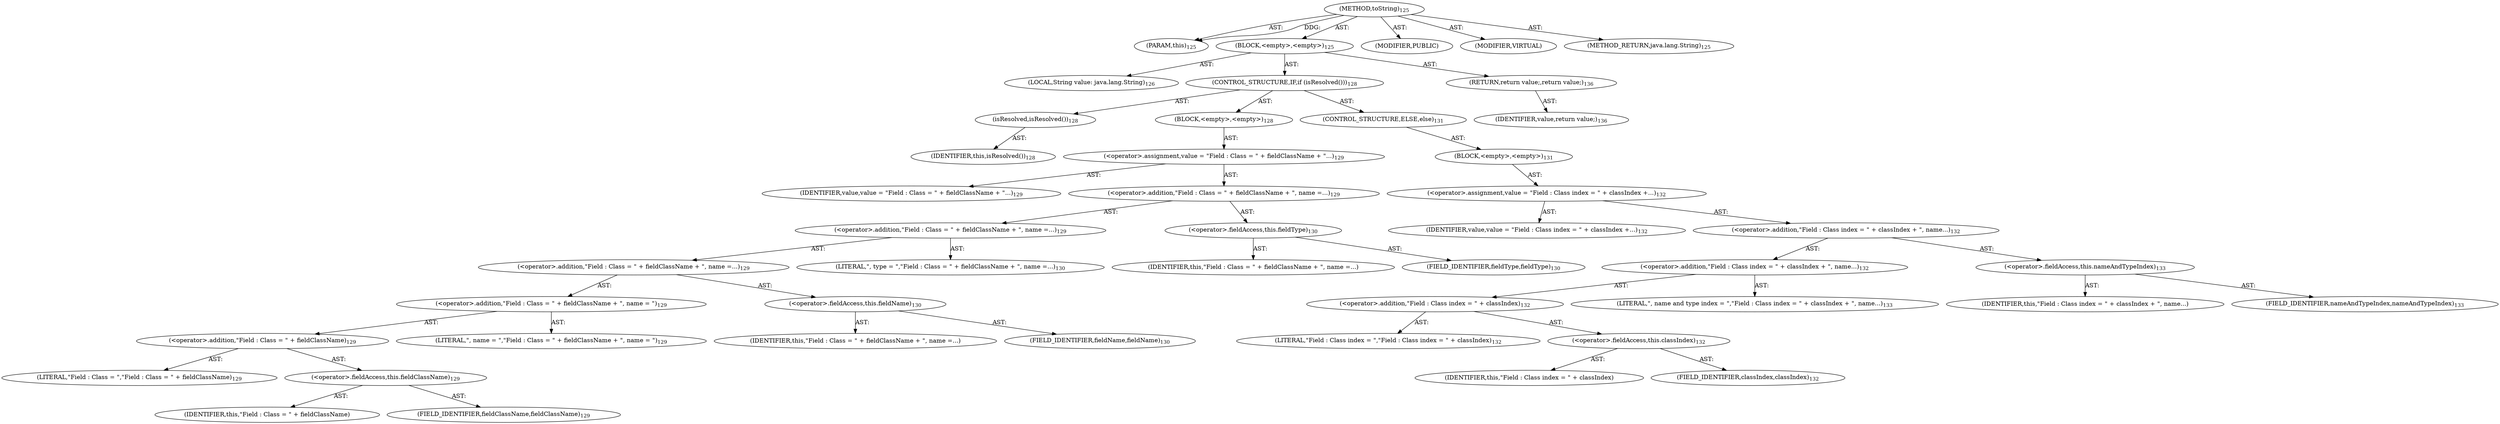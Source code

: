 digraph "toString" {  
"111669149699" [label = <(METHOD,toString)<SUB>125</SUB>> ]
"115964116992" [label = <(PARAM,this)<SUB>125</SUB>> ]
"25769803779" [label = <(BLOCK,&lt;empty&gt;,&lt;empty&gt;)<SUB>125</SUB>> ]
"94489280514" [label = <(LOCAL,String value: java.lang.String)<SUB>126</SUB>> ]
"47244640256" [label = <(CONTROL_STRUCTURE,IF,if (isResolved()))<SUB>128</SUB>> ]
"30064771099" [label = <(isResolved,isResolved())<SUB>128</SUB>> ]
"68719476736" [label = <(IDENTIFIER,this,isResolved())<SUB>128</SUB>> ]
"25769803780" [label = <(BLOCK,&lt;empty&gt;,&lt;empty&gt;)<SUB>128</SUB>> ]
"30064771100" [label = <(&lt;operator&gt;.assignment,value = &quot;Field : Class = &quot; + fieldClassName + &quot;...)<SUB>129</SUB>> ]
"68719476761" [label = <(IDENTIFIER,value,value = &quot;Field : Class = &quot; + fieldClassName + &quot;...)<SUB>129</SUB>> ]
"30064771101" [label = <(&lt;operator&gt;.addition,&quot;Field : Class = &quot; + fieldClassName + &quot;, name =...)<SUB>129</SUB>> ]
"30064771102" [label = <(&lt;operator&gt;.addition,&quot;Field : Class = &quot; + fieldClassName + &quot;, name =...)<SUB>129</SUB>> ]
"30064771103" [label = <(&lt;operator&gt;.addition,&quot;Field : Class = &quot; + fieldClassName + &quot;, name =...)<SUB>129</SUB>> ]
"30064771104" [label = <(&lt;operator&gt;.addition,&quot;Field : Class = &quot; + fieldClassName + &quot;, name = &quot;)<SUB>129</SUB>> ]
"30064771105" [label = <(&lt;operator&gt;.addition,&quot;Field : Class = &quot; + fieldClassName)<SUB>129</SUB>> ]
"90194313217" [label = <(LITERAL,&quot;Field : Class = &quot;,&quot;Field : Class = &quot; + fieldClassName)<SUB>129</SUB>> ]
"30064771106" [label = <(&lt;operator&gt;.fieldAccess,this.fieldClassName)<SUB>129</SUB>> ]
"68719476762" [label = <(IDENTIFIER,this,&quot;Field : Class = &quot; + fieldClassName)> ]
"55834574855" [label = <(FIELD_IDENTIFIER,fieldClassName,fieldClassName)<SUB>129</SUB>> ]
"90194313218" [label = <(LITERAL,&quot;, name = &quot;,&quot;Field : Class = &quot; + fieldClassName + &quot;, name = &quot;)<SUB>129</SUB>> ]
"30064771107" [label = <(&lt;operator&gt;.fieldAccess,this.fieldName)<SUB>130</SUB>> ]
"68719476763" [label = <(IDENTIFIER,this,&quot;Field : Class = &quot; + fieldClassName + &quot;, name =...)> ]
"55834574856" [label = <(FIELD_IDENTIFIER,fieldName,fieldName)<SUB>130</SUB>> ]
"90194313219" [label = <(LITERAL,&quot;, type = &quot;,&quot;Field : Class = &quot; + fieldClassName + &quot;, name =...)<SUB>130</SUB>> ]
"30064771108" [label = <(&lt;operator&gt;.fieldAccess,this.fieldType)<SUB>130</SUB>> ]
"68719476764" [label = <(IDENTIFIER,this,&quot;Field : Class = &quot; + fieldClassName + &quot;, name =...)> ]
"55834574857" [label = <(FIELD_IDENTIFIER,fieldType,fieldType)<SUB>130</SUB>> ]
"47244640257" [label = <(CONTROL_STRUCTURE,ELSE,else)<SUB>131</SUB>> ]
"25769803781" [label = <(BLOCK,&lt;empty&gt;,&lt;empty&gt;)<SUB>131</SUB>> ]
"30064771109" [label = <(&lt;operator&gt;.assignment,value = &quot;Field : Class index = &quot; + classIndex +...)<SUB>132</SUB>> ]
"68719476765" [label = <(IDENTIFIER,value,value = &quot;Field : Class index = &quot; + classIndex +...)<SUB>132</SUB>> ]
"30064771110" [label = <(&lt;operator&gt;.addition,&quot;Field : Class index = &quot; + classIndex + &quot;, name...)<SUB>132</SUB>> ]
"30064771111" [label = <(&lt;operator&gt;.addition,&quot;Field : Class index = &quot; + classIndex + &quot;, name...)<SUB>132</SUB>> ]
"30064771112" [label = <(&lt;operator&gt;.addition,&quot;Field : Class index = &quot; + classIndex)<SUB>132</SUB>> ]
"90194313220" [label = <(LITERAL,&quot;Field : Class index = &quot;,&quot;Field : Class index = &quot; + classIndex)<SUB>132</SUB>> ]
"30064771113" [label = <(&lt;operator&gt;.fieldAccess,this.classIndex)<SUB>132</SUB>> ]
"68719476766" [label = <(IDENTIFIER,this,&quot;Field : Class index = &quot; + classIndex)> ]
"55834574858" [label = <(FIELD_IDENTIFIER,classIndex,classIndex)<SUB>132</SUB>> ]
"90194313221" [label = <(LITERAL,&quot;, name and type index = &quot;,&quot;Field : Class index = &quot; + classIndex + &quot;, name...)<SUB>133</SUB>> ]
"30064771114" [label = <(&lt;operator&gt;.fieldAccess,this.nameAndTypeIndex)<SUB>133</SUB>> ]
"68719476767" [label = <(IDENTIFIER,this,&quot;Field : Class index = &quot; + classIndex + &quot;, name...)> ]
"55834574859" [label = <(FIELD_IDENTIFIER,nameAndTypeIndex,nameAndTypeIndex)<SUB>133</SUB>> ]
"146028888064" [label = <(RETURN,return value;,return value;)<SUB>136</SUB>> ]
"68719476768" [label = <(IDENTIFIER,value,return value;)<SUB>136</SUB>> ]
"133143986187" [label = <(MODIFIER,PUBLIC)> ]
"133143986188" [label = <(MODIFIER,VIRTUAL)> ]
"128849018883" [label = <(METHOD_RETURN,java.lang.String)<SUB>125</SUB>> ]
  "111669149699" -> "115964116992"  [ label = "AST: "] 
  "111669149699" -> "25769803779"  [ label = "AST: "] 
  "111669149699" -> "133143986187"  [ label = "AST: "] 
  "111669149699" -> "133143986188"  [ label = "AST: "] 
  "111669149699" -> "128849018883"  [ label = "AST: "] 
  "25769803779" -> "94489280514"  [ label = "AST: "] 
  "25769803779" -> "47244640256"  [ label = "AST: "] 
  "25769803779" -> "146028888064"  [ label = "AST: "] 
  "47244640256" -> "30064771099"  [ label = "AST: "] 
  "47244640256" -> "25769803780"  [ label = "AST: "] 
  "47244640256" -> "47244640257"  [ label = "AST: "] 
  "30064771099" -> "68719476736"  [ label = "AST: "] 
  "25769803780" -> "30064771100"  [ label = "AST: "] 
  "30064771100" -> "68719476761"  [ label = "AST: "] 
  "30064771100" -> "30064771101"  [ label = "AST: "] 
  "30064771101" -> "30064771102"  [ label = "AST: "] 
  "30064771101" -> "30064771108"  [ label = "AST: "] 
  "30064771102" -> "30064771103"  [ label = "AST: "] 
  "30064771102" -> "90194313219"  [ label = "AST: "] 
  "30064771103" -> "30064771104"  [ label = "AST: "] 
  "30064771103" -> "30064771107"  [ label = "AST: "] 
  "30064771104" -> "30064771105"  [ label = "AST: "] 
  "30064771104" -> "90194313218"  [ label = "AST: "] 
  "30064771105" -> "90194313217"  [ label = "AST: "] 
  "30064771105" -> "30064771106"  [ label = "AST: "] 
  "30064771106" -> "68719476762"  [ label = "AST: "] 
  "30064771106" -> "55834574855"  [ label = "AST: "] 
  "30064771107" -> "68719476763"  [ label = "AST: "] 
  "30064771107" -> "55834574856"  [ label = "AST: "] 
  "30064771108" -> "68719476764"  [ label = "AST: "] 
  "30064771108" -> "55834574857"  [ label = "AST: "] 
  "47244640257" -> "25769803781"  [ label = "AST: "] 
  "25769803781" -> "30064771109"  [ label = "AST: "] 
  "30064771109" -> "68719476765"  [ label = "AST: "] 
  "30064771109" -> "30064771110"  [ label = "AST: "] 
  "30064771110" -> "30064771111"  [ label = "AST: "] 
  "30064771110" -> "30064771114"  [ label = "AST: "] 
  "30064771111" -> "30064771112"  [ label = "AST: "] 
  "30064771111" -> "90194313221"  [ label = "AST: "] 
  "30064771112" -> "90194313220"  [ label = "AST: "] 
  "30064771112" -> "30064771113"  [ label = "AST: "] 
  "30064771113" -> "68719476766"  [ label = "AST: "] 
  "30064771113" -> "55834574858"  [ label = "AST: "] 
  "30064771114" -> "68719476767"  [ label = "AST: "] 
  "30064771114" -> "55834574859"  [ label = "AST: "] 
  "146028888064" -> "68719476768"  [ label = "AST: "] 
  "111669149699" -> "115964116992"  [ label = "DDG: "] 
}
